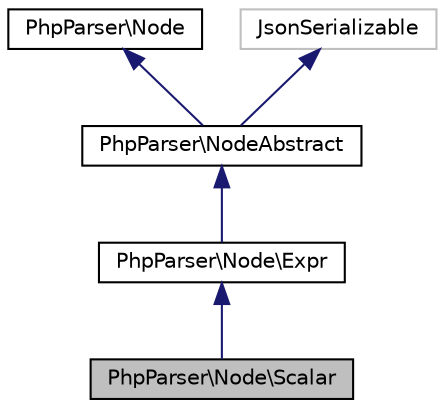 digraph "PhpParser\Node\Scalar"
{
  edge [fontname="Helvetica",fontsize="10",labelfontname="Helvetica",labelfontsize="10"];
  node [fontname="Helvetica",fontsize="10",shape=record];
  Node19 [label="PhpParser\\Node\\Scalar",height=0.2,width=0.4,color="black", fillcolor="grey75", style="filled", fontcolor="black"];
  Node20 -> Node19 [dir="back",color="midnightblue",fontsize="10",style="solid",fontname="Helvetica"];
  Node20 [label="PhpParser\\Node\\Expr",height=0.2,width=0.4,color="black", fillcolor="white", style="filled",URL="$classPhpParser_1_1Node_1_1Expr.html"];
  Node21 -> Node20 [dir="back",color="midnightblue",fontsize="10",style="solid",fontname="Helvetica"];
  Node21 [label="PhpParser\\NodeAbstract",height=0.2,width=0.4,color="black", fillcolor="white", style="filled",URL="$classPhpParser_1_1NodeAbstract.html"];
  Node22 -> Node21 [dir="back",color="midnightblue",fontsize="10",style="solid",fontname="Helvetica"];
  Node22 [label="PhpParser\\Node",height=0.2,width=0.4,color="black", fillcolor="white", style="filled",URL="$interfacePhpParser_1_1Node.html"];
  Node23 -> Node21 [dir="back",color="midnightblue",fontsize="10",style="solid",fontname="Helvetica"];
  Node23 [label="JsonSerializable",height=0.2,width=0.4,color="grey75", fillcolor="white", style="filled"];
}
